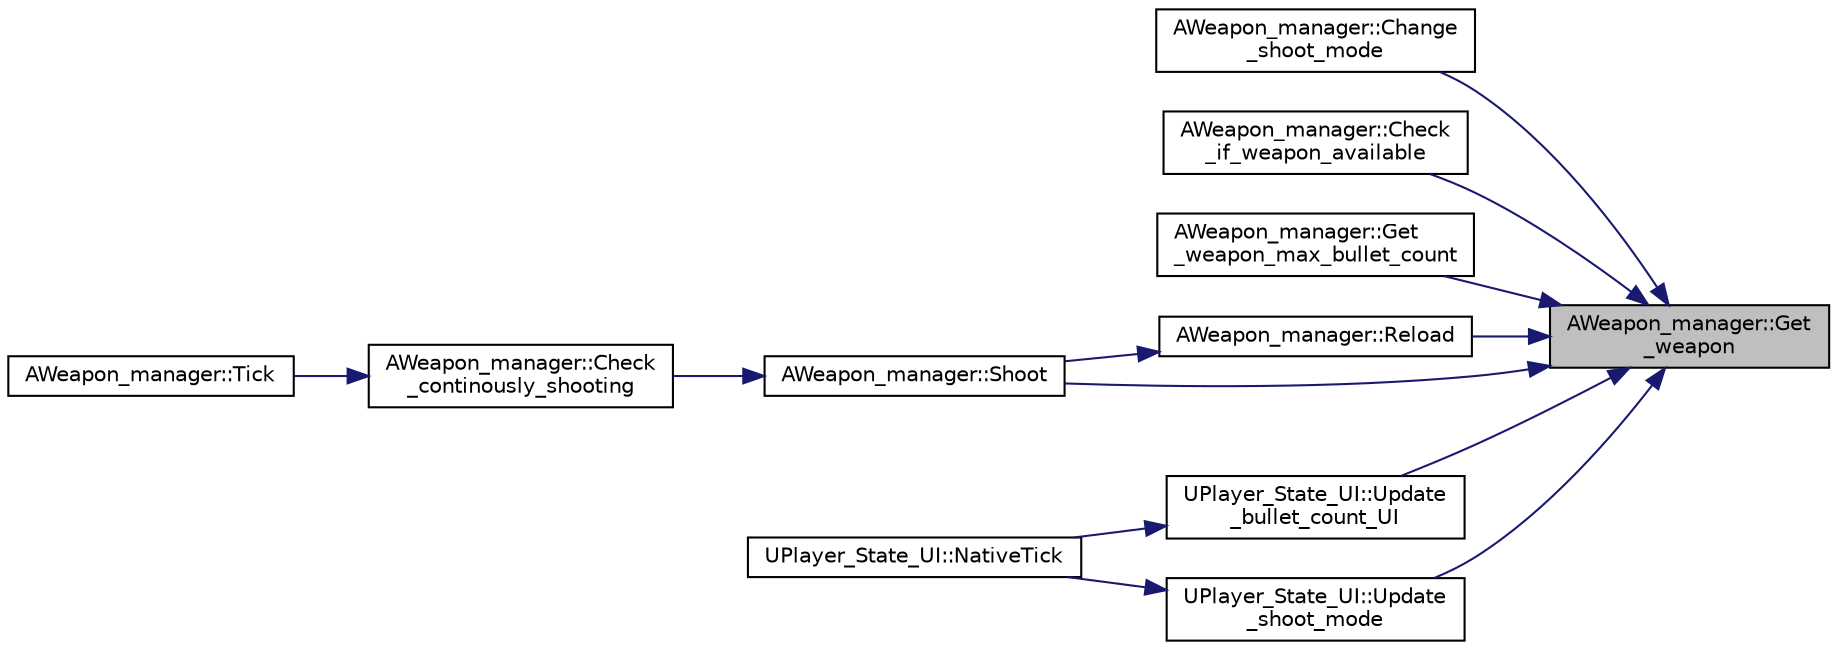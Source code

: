 digraph "AWeapon_manager::Get_weapon"
{
 // LATEX_PDF_SIZE
  edge [fontname="Helvetica",fontsize="10",labelfontname="Helvetica",labelfontsize="10"];
  node [fontname="Helvetica",fontsize="10",shape=record];
  rankdir="RL";
  Node1 [label="AWeapon_manager::Get\l_weapon",height=0.2,width=0.4,color="black", fillcolor="grey75", style="filled", fontcolor="black",tooltip="현재 착용 중인 무기를 갖고옴"];
  Node1 -> Node2 [dir="back",color="midnightblue",fontsize="10",style="solid",fontname="Helvetica"];
  Node2 [label="AWeapon_manager::Change\l_shoot_mode",height=0.2,width=0.4,color="black", fillcolor="white", style="filled",URL="$class_a_weapon__manager.html#ad27a745e8264df77700cfa6e78f4856d",tooltip=" "];
  Node1 -> Node3 [dir="back",color="midnightblue",fontsize="10",style="solid",fontname="Helvetica"];
  Node3 [label="AWeapon_manager::Check\l_if_weapon_available",height=0.2,width=0.4,color="black", fillcolor="white", style="filled",URL="$class_a_weapon__manager.html#ae019e4a721be9374db0ebf0b096ea425",tooltip="무기 변경 가능한지 확인"];
  Node1 -> Node4 [dir="back",color="midnightblue",fontsize="10",style="solid",fontname="Helvetica"];
  Node4 [label="AWeapon_manager::Get\l_weapon_max_bullet_count",height=0.2,width=0.4,color="black", fillcolor="white", style="filled",URL="$class_a_weapon__manager.html#abfab226717fdf7828d6c29fc505c84bb",tooltip="총기 최대 총알 개수를 가지고 옴"];
  Node1 -> Node5 [dir="back",color="midnightblue",fontsize="10",style="solid",fontname="Helvetica"];
  Node5 [label="AWeapon_manager::Reload",height=0.2,width=0.4,color="black", fillcolor="white", style="filled",URL="$class_a_weapon__manager.html#a9f56424ad5a3e32cf8c3524e917e3a0e",tooltip="재장전"];
  Node5 -> Node6 [dir="back",color="midnightblue",fontsize="10",style="solid",fontname="Helvetica"];
  Node6 [label="AWeapon_manager::Shoot",height=0.2,width=0.4,color="black", fillcolor="white", style="filled",URL="$class_a_weapon__manager.html#a00e6ba3b8d3581fd1b4ad4a9bc42a380",tooltip="발사"];
  Node6 -> Node7 [dir="back",color="midnightblue",fontsize="10",style="solid",fontname="Helvetica"];
  Node7 [label="AWeapon_manager::Check\l_continously_shooting",height=0.2,width=0.4,color="black", fillcolor="white", style="filled",URL="$class_a_weapon__manager.html#a155b421787c05c6bae54fa6f31bfc98f",tooltip="연사 하고있는 중인지 체크"];
  Node7 -> Node8 [dir="back",color="midnightblue",fontsize="10",style="solid",fontname="Helvetica"];
  Node8 [label="AWeapon_manager::Tick",height=0.2,width=0.4,color="black", fillcolor="white", style="filled",URL="$class_a_weapon__manager.html#a528667f81dfc4ce769af87d6f486778b",tooltip=" "];
  Node1 -> Node6 [dir="back",color="midnightblue",fontsize="10",style="solid",fontname="Helvetica"];
  Node1 -> Node9 [dir="back",color="midnightblue",fontsize="10",style="solid",fontname="Helvetica"];
  Node9 [label="UPlayer_State_UI::Update\l_bullet_count_UI",height=0.2,width=0.4,color="black", fillcolor="white", style="filled",URL="$class_u_player___state___u_i.html#a133e9344c40df2d6ce1b575870495b00",tooltip="총알 개수 UI 갱신"];
  Node9 -> Node10 [dir="back",color="midnightblue",fontsize="10",style="solid",fontname="Helvetica"];
  Node10 [label="UPlayer_State_UI::NativeTick",height=0.2,width=0.4,color="black", fillcolor="white", style="filled",URL="$class_u_player___state___u_i.html#a5301c2cca102ff9fe3186b388673f226",tooltip=" "];
  Node1 -> Node11 [dir="back",color="midnightblue",fontsize="10",style="solid",fontname="Helvetica"];
  Node11 [label="UPlayer_State_UI::Update\l_shoot_mode",height=0.2,width=0.4,color="black", fillcolor="white", style="filled",URL="$class_u_player___state___u_i.html#aa7c90ad01d6fd5deef93e0df47085847",tooltip="발사 방법 UI 갱신"];
  Node11 -> Node10 [dir="back",color="midnightblue",fontsize="10",style="solid",fontname="Helvetica"];
}
